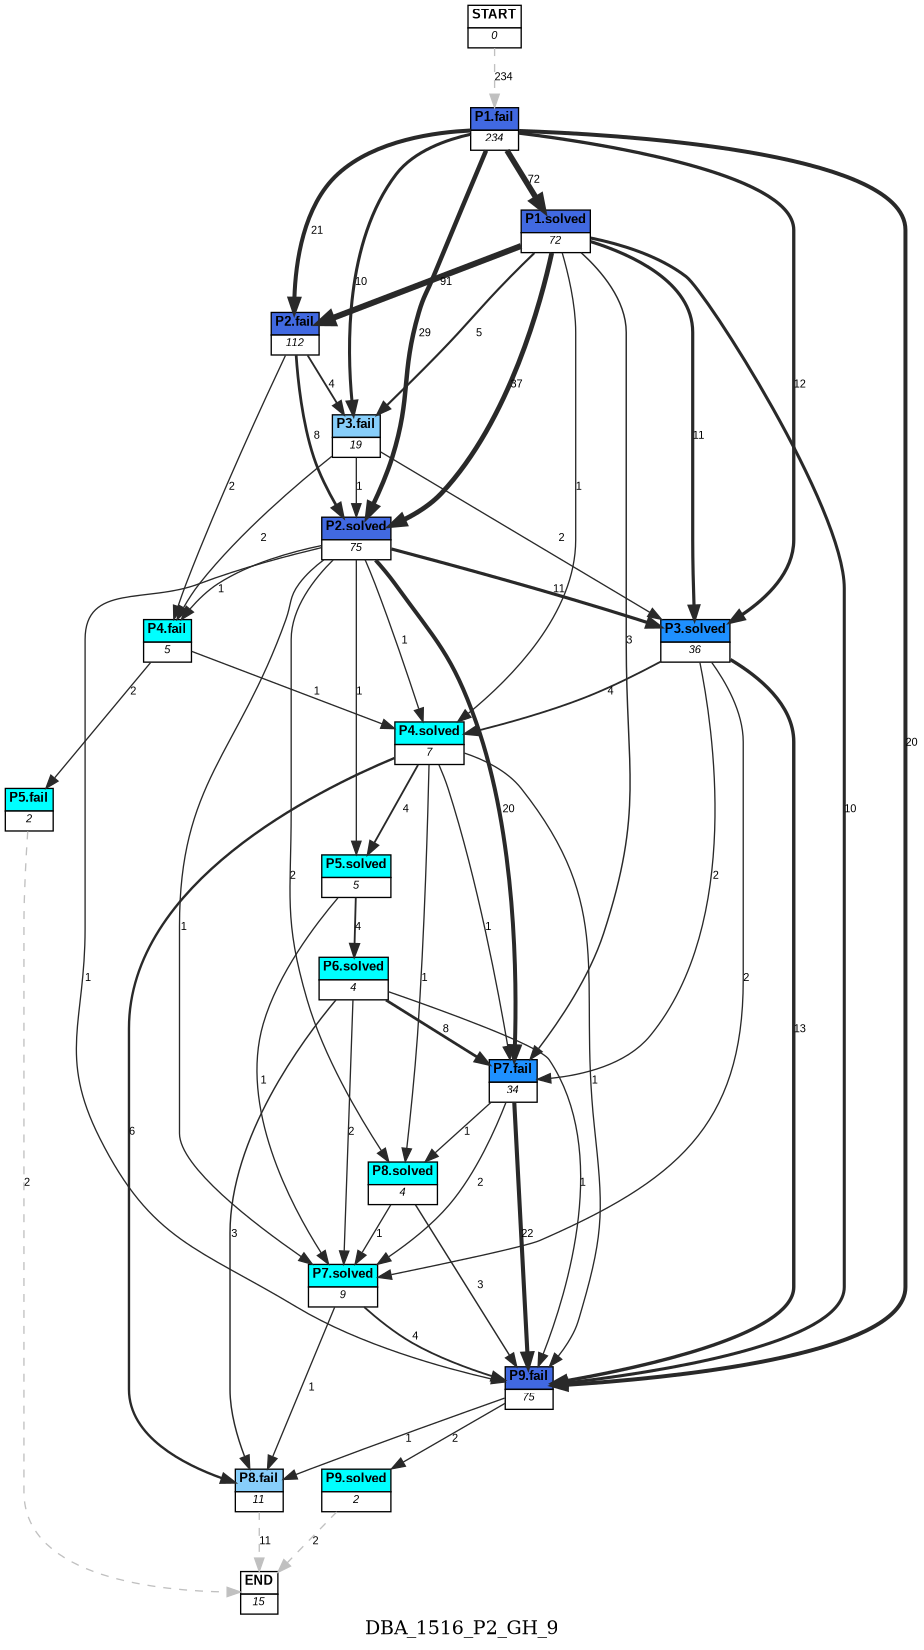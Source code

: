 digraph DBA_1516_P2_GH_9 {
	label=DBA_1516_P2_GH_9;
	dpi = 150
	size="16,11!";
	margin = 0;
"START" [shape=plain, label=<<table border="0" cellborder="1" cellspacing="0"><tr><td bgcolor="white"><FONT face="Arial" POINT-SIZE="10"><b>START</b></FONT></td></tr><tr><td bgcolor="white"><FONT face="Arial" POINT-SIZE="8"><i>0</i></FONT></td></tr></table>>]

"P1.fail" [shape=plain, label=<<table border="0" cellborder="1" cellspacing="0"><tr><td bgcolor="royalblue"><FONT face="Arial" POINT-SIZE="10"><b>P1.fail</b></FONT></td></tr><tr><td bgcolor="white"><FONT face="Arial" POINT-SIZE="8"><i>234</i></FONT></td></tr></table>>]

"P1.solved" [shape=plain, label=<<table border="0" cellborder="1" cellspacing="0"><tr><td bgcolor="royalblue"><FONT face="Arial" POINT-SIZE="10"><b>P1.solved</b></FONT></td></tr><tr><td bgcolor="white"><FONT face="Arial" POINT-SIZE="8"><i>72</i></FONT></td></tr></table>>]

"P2.fail" [shape=plain, label=<<table border="0" cellborder="1" cellspacing="0"><tr><td bgcolor="royalblue"><FONT face="Arial" POINT-SIZE="10"><b>P2.fail</b></FONT></td></tr><tr><td bgcolor="white"><FONT face="Arial" POINT-SIZE="8"><i>112</i></FONT></td></tr></table>>]

"P3.fail" [shape=plain, label=<<table border="0" cellborder="1" cellspacing="0"><tr><td bgcolor="lightskyblue"><FONT face="Arial" POINT-SIZE="10"><b>P3.fail</b></FONT></td></tr><tr><td bgcolor="white"><FONT face="Arial" POINT-SIZE="8"><i>19</i></FONT></td></tr></table>>]

"P4.fail" [shape=plain, label=<<table border="0" cellborder="1" cellspacing="0"><tr><td bgcolor="aqua"><FONT face="Arial" POINT-SIZE="10"><b>P4.fail</b></FONT></td></tr><tr><td bgcolor="white"><FONT face="Arial" POINT-SIZE="8"><i>5</i></FONT></td></tr></table>>]

"P5.fail" [shape=plain, label=<<table border="0" cellborder="1" cellspacing="0"><tr><td bgcolor="aqua"><FONT face="Arial" POINT-SIZE="10"><b>P5.fail</b></FONT></td></tr><tr><td bgcolor="white"><FONT face="Arial" POINT-SIZE="8"><i>2</i></FONT></td></tr></table>>]

"P2.solved" [shape=plain, label=<<table border="0" cellborder="1" cellspacing="0"><tr><td bgcolor="royalblue"><FONT face="Arial" POINT-SIZE="10"><b>P2.solved</b></FONT></td></tr><tr><td bgcolor="white"><FONT face="Arial" POINT-SIZE="8"><i>75</i></FONT></td></tr></table>>]

"P3.solved" [shape=plain, label=<<table border="0" cellborder="1" cellspacing="0"><tr><td bgcolor="dodgerblue"><FONT face="Arial" POINT-SIZE="10"><b>P3.solved</b></FONT></td></tr><tr><td bgcolor="white"><FONT face="Arial" POINT-SIZE="8"><i>36</i></FONT></td></tr></table>>]

"P4.solved" [shape=plain, label=<<table border="0" cellborder="1" cellspacing="0"><tr><td bgcolor="aqua"><FONT face="Arial" POINT-SIZE="10"><b>P4.solved</b></FONT></td></tr><tr><td bgcolor="white"><FONT face="Arial" POINT-SIZE="8"><i>7</i></FONT></td></tr></table>>]

"P5.solved" [shape=plain, label=<<table border="0" cellborder="1" cellspacing="0"><tr><td bgcolor="aqua"><FONT face="Arial" POINT-SIZE="10"><b>P5.solved</b></FONT></td></tr><tr><td bgcolor="white"><FONT face="Arial" POINT-SIZE="8"><i>5</i></FONT></td></tr></table>>]

"P6.solved" [shape=plain, label=<<table border="0" cellborder="1" cellspacing="0"><tr><td bgcolor="aqua"><FONT face="Arial" POINT-SIZE="10"><b>P6.solved</b></FONT></td></tr><tr><td bgcolor="white"><FONT face="Arial" POINT-SIZE="8"><i>4</i></FONT></td></tr></table>>]

"P7.fail" [shape=plain, label=<<table border="0" cellborder="1" cellspacing="0"><tr><td bgcolor="dodgerblue"><FONT face="Arial" POINT-SIZE="10"><b>P7.fail</b></FONT></td></tr><tr><td bgcolor="white"><FONT face="Arial" POINT-SIZE="8"><i>34</i></FONT></td></tr></table>>]

"P8.solved" [shape=plain, label=<<table border="0" cellborder="1" cellspacing="0"><tr><td bgcolor="aqua"><FONT face="Arial" POINT-SIZE="10"><b>P8.solved</b></FONT></td></tr><tr><td bgcolor="white"><FONT face="Arial" POINT-SIZE="8"><i>4</i></FONT></td></tr></table>>]

"P9.fail" [shape=plain, label=<<table border="0" cellborder="1" cellspacing="0"><tr><td bgcolor="royalblue"><FONT face="Arial" POINT-SIZE="10"><b>P9.fail</b></FONT></td></tr><tr><td bgcolor="white"><FONT face="Arial" POINT-SIZE="8"><i>75</i></FONT></td></tr></table>>]

"P8.fail" [shape=plain, label=<<table border="0" cellborder="1" cellspacing="0"><tr><td bgcolor="lightskyblue"><FONT face="Arial" POINT-SIZE="10"><b>P8.fail</b></FONT></td></tr><tr><td bgcolor="white"><FONT face="Arial" POINT-SIZE="8"><i>11</i></FONT></td></tr></table>>]

"P7.solved" [shape=plain, label=<<table border="0" cellborder="1" cellspacing="0"><tr><td bgcolor="aqua"><FONT face="Arial" POINT-SIZE="10"><b>P7.solved</b></FONT></td></tr><tr><td bgcolor="white"><FONT face="Arial" POINT-SIZE="8"><i>9</i></FONT></td></tr></table>>]

"P9.solved" [shape=plain, label=<<table border="0" cellborder="1" cellspacing="0"><tr><td bgcolor="aqua"><FONT face="Arial" POINT-SIZE="10"><b>P9.solved</b></FONT></td></tr><tr><td bgcolor="white"><FONT face="Arial" POINT-SIZE="8"><i>2</i></FONT></td></tr></table>>]

"END" [shape=plain, label=<<table border="0" cellborder="1" cellspacing="0"><tr><td bgcolor="white"><FONT face="Arial" POINT-SIZE="10"><b>END</b></FONT></td></tr><tr><td bgcolor="white"><FONT face="Arial" POINT-SIZE="8"><i>15</i></FONT></td></tr></table>>]

"START" -> "P1.fail" [ style = dashed color=grey label ="234" labelfloat=false fontname="Arial" fontsize=8]

"P1.fail" -> "P1.solved" [ color=grey16 penwidth = "4.27666611901606"label ="72" labelfloat=false fontname="Arial" fontsize=8]

"P1.fail" -> "P2.fail" [ color=grey16 penwidth = "3.04452243772342"label ="21" labelfloat=false fontname="Arial" fontsize=8]

"P1.fail" -> "P3.fail" [ color=grey16 penwidth = "2.30258509299405"label ="10" labelfloat=false fontname="Arial" fontsize=8]

"P1.fail" -> "P2.solved" [ color=grey16 penwidth = "3.36729582998647"label ="29" labelfloat=false fontname="Arial" fontsize=8]

"P1.fail" -> "P3.solved" [ color=grey16 penwidth = "2.484906649788"label ="12" labelfloat=false fontname="Arial" fontsize=8]

"P1.fail" -> "P9.fail" [ color=grey16 penwidth = "2.99573227355399"label ="20" labelfloat=false fontname="Arial" fontsize=8]

"P1.solved" -> "P2.fail" [ color=grey16 penwidth = "4.51085950651685"label ="91" labelfloat=false fontname="Arial" fontsize=8]

"P1.solved" -> "P3.fail" [ color=grey16 penwidth = "1.6094379124341"label ="5" labelfloat=false fontname="Arial" fontsize=8]

"P1.solved" -> "P2.solved" [ color=grey16 penwidth = "3.61091791264422"label ="37" labelfloat=false fontname="Arial" fontsize=8]

"P1.solved" -> "P3.solved" [ color=grey16 penwidth = "2.39789527279837"label ="11" labelfloat=false fontname="Arial" fontsize=8]

"P1.solved" -> "P4.solved" [ color=grey16 penwidth = "1"label ="1" labelfloat=false fontname="Arial" fontsize=8]

"P1.solved" -> "P7.fail" [ color=grey16 penwidth = "1.09861228866811"label ="3" labelfloat=false fontname="Arial" fontsize=8]

"P1.solved" -> "P9.fail" [ color=grey16 penwidth = "2.30258509299405"label ="10" labelfloat=false fontname="Arial" fontsize=8]

"P2.fail" -> "P3.fail" [ color=grey16 penwidth = "1.38629436111989"label ="4" labelfloat=false fontname="Arial" fontsize=8]

"P2.fail" -> "P4.fail" [ color=grey16 penwidth = "1"label ="2" labelfloat=false fontname="Arial" fontsize=8]

"P2.fail" -> "P2.solved" [ color=grey16 penwidth = "2.07944154167984"label ="8" labelfloat=false fontname="Arial" fontsize=8]

"P3.fail" -> "P4.fail" [ color=grey16 penwidth = "1"label ="2" labelfloat=false fontname="Arial" fontsize=8]

"P3.fail" -> "P2.solved" [ color=grey16 penwidth = "1"label ="1" labelfloat=false fontname="Arial" fontsize=8]

"P3.fail" -> "P3.solved" [ color=grey16 penwidth = "1"label ="2" labelfloat=false fontname="Arial" fontsize=8]

"P4.fail" -> "P5.fail" [ color=grey16 penwidth = "1"label ="2" labelfloat=false fontname="Arial" fontsize=8]

"P4.fail" -> "P4.solved" [ color=grey16 penwidth = "1"label ="1" labelfloat=false fontname="Arial" fontsize=8]

"P5.fail" -> "END" [ style = dashed color=grey label ="2" labelfloat=false fontname="Arial" fontsize=8]

"P2.solved" -> "P4.fail" [ color=grey16 penwidth = "1"label ="1" labelfloat=false fontname="Arial" fontsize=8]

"P2.solved" -> "P3.solved" [ color=grey16 penwidth = "2.39789527279837"label ="11" labelfloat=false fontname="Arial" fontsize=8]

"P2.solved" -> "P4.solved" [ color=grey16 penwidth = "1"label ="1" labelfloat=false fontname="Arial" fontsize=8]

"P2.solved" -> "P5.solved" [ color=grey16 penwidth = "1"label ="1" labelfloat=false fontname="Arial" fontsize=8]

"P2.solved" -> "P7.fail" [ color=grey16 penwidth = "2.99573227355399"label ="20" labelfloat=false fontname="Arial" fontsize=8]

"P2.solved" -> "P8.solved" [ color=grey16 penwidth = "1"label ="2" labelfloat=false fontname="Arial" fontsize=8]

"P2.solved" -> "P9.fail" [ color=grey16 penwidth = "1"label ="1" labelfloat=false fontname="Arial" fontsize=8]

"P2.solved" -> "P7.solved" [ color=grey16 penwidth = "1"label ="1" labelfloat=false fontname="Arial" fontsize=8]

"P3.solved" -> "P4.solved" [ color=grey16 penwidth = "1.38629436111989"label ="4" labelfloat=false fontname="Arial" fontsize=8]

"P3.solved" -> "P7.fail" [ color=grey16 penwidth = "1"label ="2" labelfloat=false fontname="Arial" fontsize=8]

"P3.solved" -> "P9.fail" [ color=grey16 penwidth = "2.56494935746154"label ="13" labelfloat=false fontname="Arial" fontsize=8]

"P3.solved" -> "P7.solved" [ color=grey16 penwidth = "1"label ="2" labelfloat=false fontname="Arial" fontsize=8]

"P4.solved" -> "P5.solved" [ color=grey16 penwidth = "1.38629436111989"label ="4" labelfloat=false fontname="Arial" fontsize=8]

"P4.solved" -> "P7.fail" [ color=grey16 penwidth = "1"label ="1" labelfloat=false fontname="Arial" fontsize=8]

"P4.solved" -> "P8.solved" [ color=grey16 penwidth = "1"label ="1" labelfloat=false fontname="Arial" fontsize=8]

"P4.solved" -> "P9.fail" [ color=grey16 penwidth = "1"label ="1" labelfloat=false fontname="Arial" fontsize=8]

"P4.solved" -> "P8.fail" [ color=grey16 penwidth = "1.79175946922805"label ="6" labelfloat=false fontname="Arial" fontsize=8]

"P5.solved" -> "P6.solved" [ color=grey16 penwidth = "1.38629436111989"label ="4" labelfloat=false fontname="Arial" fontsize=8]

"P5.solved" -> "P7.solved" [ color=grey16 penwidth = "1"label ="1" labelfloat=false fontname="Arial" fontsize=8]

"P6.solved" -> "P7.fail" [ color=grey16 penwidth = "2.07944154167984"label ="8" labelfloat=false fontname="Arial" fontsize=8]

"P6.solved" -> "P9.fail" [ color=grey16 penwidth = "1"label ="1" labelfloat=false fontname="Arial" fontsize=8]

"P6.solved" -> "P8.fail" [ color=grey16 penwidth = "1.09861228866811"label ="3" labelfloat=false fontname="Arial" fontsize=8]

"P6.solved" -> "P7.solved" [ color=grey16 penwidth = "1"label ="2" labelfloat=false fontname="Arial" fontsize=8]

"P7.fail" -> "P8.solved" [ color=grey16 penwidth = "1"label ="1" labelfloat=false fontname="Arial" fontsize=8]

"P7.fail" -> "P9.fail" [ color=grey16 penwidth = "3.09104245335832"label ="22" labelfloat=false fontname="Arial" fontsize=8]

"P7.fail" -> "P7.solved" [ color=grey16 penwidth = "1"label ="2" labelfloat=false fontname="Arial" fontsize=8]

"P8.solved" -> "P9.fail" [ color=grey16 penwidth = "1.09861228866811"label ="3" labelfloat=false fontname="Arial" fontsize=8]

"P8.solved" -> "P7.solved" [ color=grey16 penwidth = "1"label ="1" labelfloat=false fontname="Arial" fontsize=8]

"P9.fail" -> "P8.fail" [ color=grey16 penwidth = "1"label ="1" labelfloat=false fontname="Arial" fontsize=8]

"P9.fail" -> "P9.solved" [ color=grey16 penwidth = "1"label ="2" labelfloat=false fontname="Arial" fontsize=8]

"P8.fail" -> "END" [ style = dashed color=grey label ="11" labelfloat=false fontname="Arial" fontsize=8]

"P7.solved" -> "P9.fail" [ color=grey16 penwidth = "1.38629436111989"label ="4" labelfloat=false fontname="Arial" fontsize=8]

"P7.solved" -> "P8.fail" [ color=grey16 penwidth = "1"label ="1" labelfloat=false fontname="Arial" fontsize=8]

"P9.solved" -> "END" [ style = dashed color=grey label ="2" labelfloat=false fontname="Arial" fontsize=8]

}
